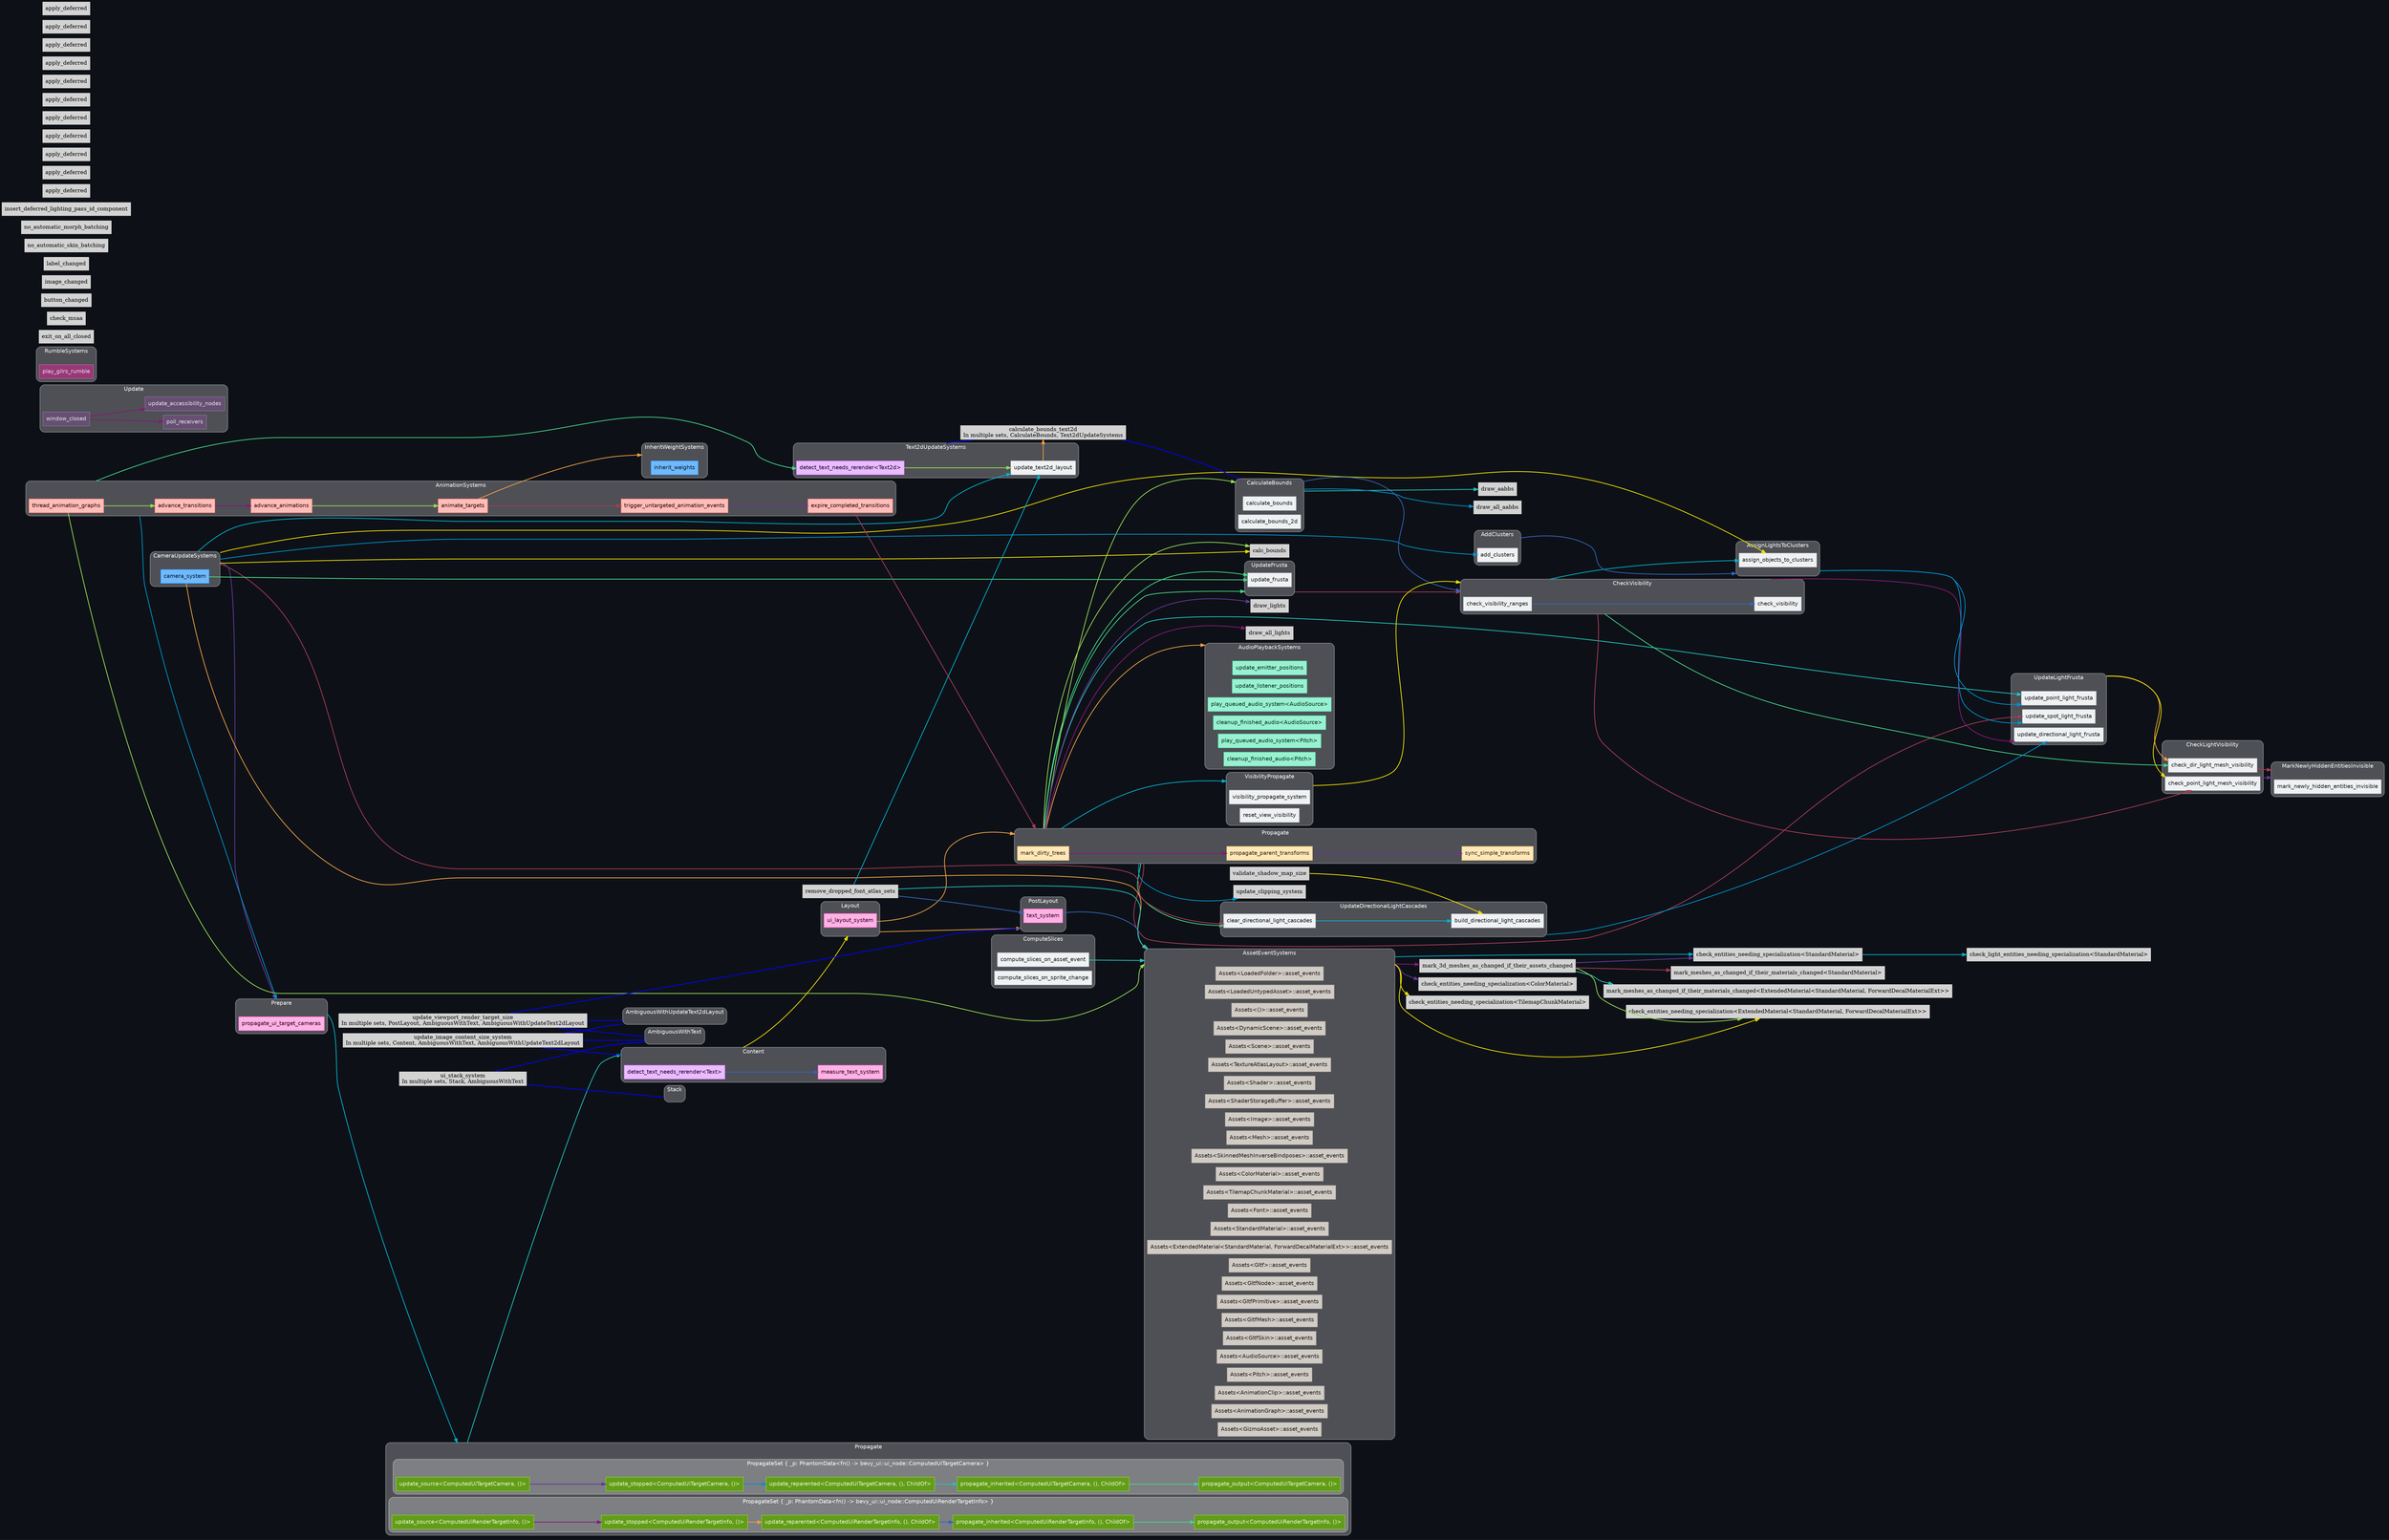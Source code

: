 digraph "" {
	"compound"="true";
	"splines"="spline";
	"rankdir"="LR";
	"bgcolor"="#0d1117";
	"fontname"="Helvetica";
	"nodesep"="0.15";
	edge ["penwidth"="2"];
	node ["shape"="box", "style"="filled"];
	subgraph "clusternode_Set(SystemSetKey(2v1))" {
		"style"="rounded,filled";
		"label"="Propagate";
		"tooltip"="Propagate";
		"fillcolor"="#ffffff44";
		"fontcolor"="#ffffff";
		"color"="#ffffff50";
		"penwidth"="2";
		"set_marker_node_Set(SystemSetKey(2v1))" ["style"="invis", "label"="", "shape"="point"]
		"node_System(SystemKey(1v1))" ["label"="mark_dirty_trees", "tooltip"="bevy_transform::systems::mark_dirty_trees", "fillcolor"="#ffe7b9", "fontname"="Helvetica", "fontcolor"="#322100", "color"="#ffc453", "penwidth"="1"]
		"node_System(SystemKey(2v1))" ["label"="propagate_parent_transforms", "tooltip"="bevy_transform::systems::parallel::propagate_parent_transforms", "fillcolor"="#ffe7b9", "fontname"="Helvetica", "fontcolor"="#322100", "color"="#ffc453", "penwidth"="1"]
		"node_System(SystemKey(3v1))" ["label"="sync_simple_transforms", "tooltip"="bevy_transform::systems::sync_simple_transforms", "fillcolor"="#ffe7b9", "fontname"="Helvetica", "fontcolor"="#322100", "color"="#ffc453", "penwidth"="1"]
	}
	
	subgraph "clusternode_Set(SystemSetKey(7v1))" {
		"style"="rounded,filled";
		"label"="AssetEventSystems";
		"tooltip"="AssetEventSystems";
		"fillcolor"="#ffffff44";
		"fontcolor"="#ffffff";
		"color"="#ffffff50";
		"penwidth"="2";
		"set_marker_node_Set(SystemSetKey(7v1))" ["style"="invis", "label"="", "shape"="point"]
		"node_System(SystemKey(5v1))" ["label"="Assets<LoadedFolder>::asset_events", "tooltip"="bevy_asset::assets::Assets<bevy_asset::folder::LoadedFolder>::asset_events", "fillcolor"="#d1cbc5", "fontname"="Helvetica", "fontcolor"="#1c1916", "color"="#a3988c", "penwidth"="1"]
		"node_System(SystemKey(6v1))" ["label"="Assets<LoadedUntypedAsset>::asset_events", "tooltip"="bevy_asset::assets::Assets<bevy_asset::assets::LoadedUntypedAsset>::asset_events", "fillcolor"="#d1cbc5", "fontname"="Helvetica", "fontcolor"="#1c1916", "color"="#a3988c", "penwidth"="1"]
		"node_System(SystemKey(7v1))" ["label"="Assets<()>::asset_events", "tooltip"="bevy_asset::assets::Assets<()>::asset_events", "fillcolor"="#d1cbc5", "fontname"="Helvetica", "fontcolor"="#1c1916", "color"="#a3988c", "penwidth"="1"]
		"node_System(SystemKey(8v1))" ["label"="Assets<DynamicScene>::asset_events", "tooltip"="bevy_asset::assets::Assets<bevy_scene::dynamic_scene::DynamicScene>::asset_events", "fillcolor"="#d1cbc5", "fontname"="Helvetica", "fontcolor"="#1c1916", "color"="#a3988c", "penwidth"="1"]
		"node_System(SystemKey(9v1))" ["label"="Assets<Scene>::asset_events", "tooltip"="bevy_asset::assets::Assets<bevy_scene::scene::Scene>::asset_events", "fillcolor"="#d1cbc5", "fontname"="Helvetica", "fontcolor"="#1c1916", "color"="#a3988c", "penwidth"="1"]
		"node_System(SystemKey(13v1))" ["label"="Assets<TextureAtlasLayout>::asset_events", "tooltip"="bevy_asset::assets::Assets<bevy_image::texture_atlas::TextureAtlasLayout>::asset_events", "fillcolor"="#d1cbc5", "fontname"="Helvetica", "fontcolor"="#1c1916", "color"="#a3988c", "penwidth"="1"]
		"node_System(SystemKey(14v1))" ["label"="Assets<Shader>::asset_events", "tooltip"="bevy_asset::assets::Assets<bevy_shader::shader::Shader>::asset_events", "fillcolor"="#d1cbc5", "fontname"="Helvetica", "fontcolor"="#1c1916", "color"="#a3988c", "penwidth"="1"]
		"node_System(SystemKey(17v1))" ["label"="Assets<ShaderStorageBuffer>::asset_events", "tooltip"="bevy_asset::assets::Assets<bevy_render::storage::ShaderStorageBuffer>::asset_events", "fillcolor"="#d1cbc5", "fontname"="Helvetica", "fontcolor"="#1c1916", "color"="#a3988c", "penwidth"="1"]
		"node_System(SystemKey(18v1))" ["label"="Assets<Image>::asset_events", "tooltip"="bevy_asset::assets::Assets<bevy_image::image::Image>::asset_events", "fillcolor"="#d1cbc5", "fontname"="Helvetica", "fontcolor"="#1c1916", "color"="#a3988c", "penwidth"="1"]
		"node_System(SystemKey(19v1))" ["label"="Assets<Mesh>::asset_events", "tooltip"="bevy_asset::assets::Assets<bevy_mesh::mesh::Mesh>::asset_events", "fillcolor"="#d1cbc5", "fontname"="Helvetica", "fontcolor"="#1c1916", "color"="#a3988c", "penwidth"="1"]
		"node_System(SystemKey(20v1))" ["label"="Assets<SkinnedMeshInverseBindposes>::asset_events", "tooltip"="bevy_asset::assets::Assets<bevy_mesh::skinning::SkinnedMeshInverseBindposes>::asset_events", "fillcolor"="#d1cbc5", "fontname"="Helvetica", "fontcolor"="#1c1916", "color"="#a3988c", "penwidth"="1"]
		"node_System(SystemKey(44v1))" ["label"="Assets<ColorMaterial>::asset_events", "tooltip"="bevy_asset::assets::Assets<bevy_sprite_render::mesh2d::color_material::ColorMaterial>::asset_events", "fillcolor"="#d1cbc5", "fontname"="Helvetica", "fontcolor"="#1c1916", "color"="#a3988c", "penwidth"="1"]
		"node_System(SystemKey(46v1))" ["label"="Assets<TilemapChunkMaterial>::asset_events", "tooltip"="bevy_asset::assets::Assets<bevy_sprite_render::tilemap_chunk::tilemap_chunk_material::TilemapChunkMaterial>::asset_events", "fillcolor"="#d1cbc5", "fontname"="Helvetica", "fontcolor"="#1c1916", "color"="#a3988c", "penwidth"="1"]
		"node_System(SystemKey(50v1))" ["label"="Assets<Font>::asset_events", "tooltip"="bevy_asset::assets::Assets<bevy_text::font::Font>::asset_events", "fillcolor"="#d1cbc5", "fontname"="Helvetica", "fontcolor"="#1c1916", "color"="#a3988c", "penwidth"="1"]
		"node_System(SystemKey(77v1))" ["label"="Assets<StandardMaterial>::asset_events", "tooltip"="bevy_asset::assets::Assets<bevy_pbr::pbr_material::StandardMaterial>::asset_events", "fillcolor"="#d1cbc5", "fontname"="Helvetica", "fontcolor"="#1c1916", "color"="#a3988c", "penwidth"="1"]
		"node_System(SystemKey(81v1))" ["label"="Assets<ExtendedMaterial<StandardMaterial, ForwardDecalMaterialExt>>::asset_events", "tooltip"="bevy_asset::assets::Assets<bevy_pbr::extended_material::ExtendedMaterial<bevy_pbr::pbr_material::StandardMaterial, bevy_pbr::decal::forward::ForwardDecalMaterialExt>>::asset_events", "fillcolor"="#d1cbc5", "fontname"="Helvetica", "fontcolor"="#1c1916", "color"="#a3988c", "penwidth"="1"]
		"node_System(SystemKey(85v1))" ["label"="Assets<Gltf>::asset_events", "tooltip"="bevy_asset::assets::Assets<bevy_gltf::assets::Gltf>::asset_events", "fillcolor"="#d1cbc5", "fontname"="Helvetica", "fontcolor"="#1c1916", "color"="#a3988c", "penwidth"="1"]
		"node_System(SystemKey(86v1))" ["label"="Assets<GltfNode>::asset_events", "tooltip"="bevy_asset::assets::Assets<bevy_gltf::assets::GltfNode>::asset_events", "fillcolor"="#d1cbc5", "fontname"="Helvetica", "fontcolor"="#1c1916", "color"="#a3988c", "penwidth"="1"]
		"node_System(SystemKey(87v1))" ["label"="Assets<GltfPrimitive>::asset_events", "tooltip"="bevy_asset::assets::Assets<bevy_gltf::assets::GltfPrimitive>::asset_events", "fillcolor"="#d1cbc5", "fontname"="Helvetica", "fontcolor"="#1c1916", "color"="#a3988c", "penwidth"="1"]
		"node_System(SystemKey(88v1))" ["label"="Assets<GltfMesh>::asset_events", "tooltip"="bevy_asset::assets::Assets<bevy_gltf::assets::GltfMesh>::asset_events", "fillcolor"="#d1cbc5", "fontname"="Helvetica", "fontcolor"="#1c1916", "color"="#a3988c", "penwidth"="1"]
		"node_System(SystemKey(89v1))" ["label"="Assets<GltfSkin>::asset_events", "tooltip"="bevy_asset::assets::Assets<bevy_gltf::assets::GltfSkin>::asset_events", "fillcolor"="#d1cbc5", "fontname"="Helvetica", "fontcolor"="#1c1916", "color"="#a3988c", "penwidth"="1"]
		"node_System(SystemKey(92v1))" ["label"="Assets<AudioSource>::asset_events", "tooltip"="bevy_asset::assets::Assets<bevy_audio::audio_source::AudioSource>::asset_events", "fillcolor"="#d1cbc5", "fontname"="Helvetica", "fontcolor"="#1c1916", "color"="#a3988c", "penwidth"="1"]
		"node_System(SystemKey(95v1))" ["label"="Assets<Pitch>::asset_events", "tooltip"="bevy_asset::assets::Assets<bevy_audio::pitch::Pitch>::asset_events", "fillcolor"="#d1cbc5", "fontname"="Helvetica", "fontcolor"="#1c1916", "color"="#a3988c", "penwidth"="1"]
		"node_System(SystemKey(99v1))" ["label"="Assets<AnimationClip>::asset_events", "tooltip"="bevy_asset::assets::Assets<bevy_animation::AnimationClip>::asset_events", "fillcolor"="#d1cbc5", "fontname"="Helvetica", "fontcolor"="#1c1916", "color"="#a3988c", "penwidth"="1"]
		"node_System(SystemKey(100v1))" ["label"="Assets<AnimationGraph>::asset_events", "tooltip"="bevy_asset::assets::Assets<bevy_animation::graph::AnimationGraph>::asset_events", "fillcolor"="#d1cbc5", "fontname"="Helvetica", "fontcolor"="#1c1916", "color"="#a3988c", "penwidth"="1"]
		"node_System(SystemKey(107v1))" ["label"="Assets<GizmoAsset>::asset_events", "tooltip"="bevy_asset::assets::Assets<bevy_gizmos::GizmoAsset>::asset_events", "fillcolor"="#d1cbc5", "fontname"="Helvetica", "fontcolor"="#1c1916", "color"="#a3988c", "penwidth"="1"]
	}
	
	subgraph "clusternode_Set(SystemSetKey(13v1))" {
		"style"="rounded,filled";
		"label"="Update";
		"tooltip"="Update";
		"fillcolor"="#ffffff44";
		"fontcolor"="#ffffff";
		"color"="#ffffff50";
		"penwidth"="2";
		"set_marker_node_Set(SystemSetKey(13v1))" ["style"="invis", "label"="", "shape"="point"]
		"node_System(SystemKey(10v1))" ["label"="poll_receivers", "tooltip"="bevy_winit::accessibility::poll_receivers", "fillcolor"="#664f72", "fontname"="Helvetica", "fontcolor"="#e6e0ea", "color"="#9980a6", "penwidth"="1"]
		"node_System(SystemKey(11v1))" ["label"="update_accessibility_nodes", "tooltip"="bevy_winit::accessibility::update_accessibility_nodes", "fillcolor"="#664f72", "fontname"="Helvetica", "fontcolor"="#e6e0ea", "color"="#9980a6", "penwidth"="1"]
		"node_System(SystemKey(12v1))" ["label"="window_closed", "tooltip"="bevy_winit::accessibility::window_closed", "fillcolor"="#664f72", "fontname"="Helvetica", "fontcolor"="#e6e0ea", "color"="#9980a6", "penwidth"="1"]
	}
	
	subgraph "clusternode_Set(SystemSetKey(19v1))" {
		"style"="rounded,filled";
		"label"="CameraUpdateSystems";
		"tooltip"="CameraUpdateSystems";
		"fillcolor"="#ffffff44";
		"fontcolor"="#ffffff";
		"color"="#ffffff50";
		"penwidth"="2";
		"set_marker_node_Set(SystemSetKey(19v1))" ["style"="invis", "label"="", "shape"="point"]
		"node_System(SystemKey(15v1))" ["label"="camera_system", "tooltip"="bevy_render::camera::camera_system", "fillcolor"="#70b9fc", "fontname"="Helvetica", "fontcolor"="#011a31", "color"="#0c88f9", "penwidth"="1"]
	}
	
	subgraph "clusternode_Set(SystemSetKey(22v1))" {
		"style"="rounded,filled";
		"label"="InheritWeightSystems";
		"tooltip"="InheritWeightSystems";
		"fillcolor"="#ffffff44";
		"fontcolor"="#ffffff";
		"color"="#ffffff50";
		"penwidth"="2";
		"set_marker_node_Set(SystemSetKey(22v1))" ["style"="invis", "label"="", "shape"="point"]
		"node_System(SystemKey(16v1))" ["label"="inherit_weights", "tooltip"="bevy_render::mesh::inherit_weights", "fillcolor"="#70b9fc", "fontname"="Helvetica", "fontcolor"="#011a31", "color"="#0c88f9", "penwidth"="1"]
	}
	
	subgraph "clusternode_Set(SystemSetKey(28v1))" {
		"style"="rounded,filled";
		"label"="UpdateFrusta";
		"tooltip"="UpdateFrusta";
		"fillcolor"="#ffffff44";
		"fontcolor"="#ffffff";
		"color"="#ffffff50";
		"penwidth"="2";
		"set_marker_node_Set(SystemSetKey(28v1))" ["style"="invis", "label"="", "shape"="point"]
		"node_System(SystemKey(22v1))" ["label"="update_frusta", "tooltip"="bevy_camera::visibility::update_frusta", "fillcolor"="#eff1f3", "fontname"="Helvetica", "fontcolor"="#15191d", "color"="#b4bec7", "penwidth"="1"]
	}
	
	subgraph "clusternode_Set(SystemSetKey(29v1))" {
		"style"="rounded,filled";
		"label"="CalculateBounds";
		"tooltip"="CalculateBounds";
		"fillcolor"="#ffffff44";
		"fontcolor"="#ffffff";
		"color"="#ffffff50";
		"penwidth"="2";
		"set_marker_node_Set(SystemSetKey(29v1))" ["style"="invis", "label"="", "shape"="point"]
		"node_System(SystemKey(23v1))" ["label"="calculate_bounds", "tooltip"="bevy_camera::visibility::calculate_bounds", "fillcolor"="#eff1f3", "fontname"="Helvetica", "fontcolor"="#15191d", "color"="#b4bec7", "penwidth"="1"]
		"node_System(SystemKey(40v1))" ["label"="calculate_bounds_2d", "tooltip"="bevy_sprite::calculate_bounds_2d", "fillcolor"="#eff1f3", "fontname"="Helvetica", "fontcolor"="#15191d", "color"="#b4bec7", "penwidth"="1"]
	}
	
	subgraph "clusternode_Set(SystemSetKey(30v1))" {
		"style"="rounded,filled";
		"label"="CheckVisibility";
		"tooltip"="CheckVisibility";
		"fillcolor"="#ffffff44";
		"fontcolor"="#ffffff";
		"color"="#ffffff50";
		"penwidth"="2";
		"set_marker_node_Set(SystemSetKey(30v1))" ["style"="invis", "label"="", "shape"="point"]
		"node_System(SystemKey(26v1))" ["label"="check_visibility", "tooltip"="bevy_camera::visibility::check_visibility", "fillcolor"="#eff1f3", "fontname"="Helvetica", "fontcolor"="#15191d", "color"="#b4bec7", "penwidth"="1"]
		"node_System(SystemKey(28v1))" ["label"="check_visibility_ranges", "tooltip"="bevy_camera::visibility::range::check_visibility_ranges", "fillcolor"="#eff1f3", "fontname"="Helvetica", "fontcolor"="#15191d", "color"="#b4bec7", "penwidth"="1"]
	}
	
	subgraph "clusternode_Set(SystemSetKey(31v1))" {
		"style"="rounded,filled";
		"label"="VisibilityPropagate";
		"tooltip"="VisibilityPropagate";
		"fillcolor"="#ffffff44";
		"fontcolor"="#ffffff";
		"color"="#ffffff50";
		"penwidth"="2";
		"set_marker_node_Set(SystemSetKey(31v1))" ["style"="invis", "label"="", "shape"="point"]
		"node_System(SystemKey(24v1))" ["label"="visibility_propagate_system", "tooltip"="bevy_camera::visibility::visibility_propagate_system", "fillcolor"="#eff1f3", "fontname"="Helvetica", "fontcolor"="#15191d", "color"="#b4bec7", "penwidth"="1"]
		"node_System(SystemKey(25v1))" ["label"="reset_view_visibility", "tooltip"="bevy_camera::visibility::reset_view_visibility", "fillcolor"="#eff1f3", "fontname"="Helvetica", "fontcolor"="#15191d", "color"="#b4bec7", "penwidth"="1"]
	}
	
	subgraph "clusternode_Set(SystemSetKey(32v1))" {
		"style"="rounded,filled";
		"label"="MarkNewlyHiddenEntitiesInvisible";
		"tooltip"="MarkNewlyHiddenEntitiesInvisible";
		"fillcolor"="#ffffff44";
		"fontcolor"="#ffffff";
		"color"="#ffffff50";
		"penwidth"="2";
		"set_marker_node_Set(SystemSetKey(32v1))" ["style"="invis", "label"="", "shape"="point"]
		"node_System(SystemKey(27v1))" ["label"="mark_newly_hidden_entities_invisible", "tooltip"="bevy_camera::visibility::mark_newly_hidden_entities_invisible", "fillcolor"="#eff1f3", "fontname"="Helvetica", "fontcolor"="#15191d", "color"="#b4bec7", "penwidth"="1"]
	}
	
	subgraph "clusternode_Set(SystemSetKey(39v1))" {
		"style"="rounded,filled";
		"label"="UpdateDirectionalLightCascades";
		"tooltip"="UpdateDirectionalLightCascades";
		"fillcolor"="#ffffff44";
		"fontcolor"="#ffffff";
		"color"="#ffffff50";
		"penwidth"="2";
		"set_marker_node_Set(SystemSetKey(39v1))" ["style"="invis", "label"="", "shape"="point"]
		"node_System(SystemKey(32v1))" ["label"="clear_directional_light_cascades", "tooltip"="bevy_light::cascade::clear_directional_light_cascades", "fillcolor"="#eff1f3", "fontname"="Helvetica", "fontcolor"="#15191d", "color"="#b4bec7", "penwidth"="1"]
		"node_System(SystemKey(38v1))" ["label"="build_directional_light_cascades", "tooltip"="bevy_light::cascade::build_directional_light_cascades", "fillcolor"="#eff1f3", "fontname"="Helvetica", "fontcolor"="#15191d", "color"="#b4bec7", "penwidth"="1"]
	}
	
	subgraph "clusternode_Set(SystemSetKey(40v1))" {
		"style"="rounded,filled";
		"label"="CheckLightVisibility";
		"tooltip"="CheckLightVisibility";
		"fillcolor"="#ffffff44";
		"fontcolor"="#ffffff";
		"color"="#ffffff50";
		"penwidth"="2";
		"set_marker_node_Set(SystemSetKey(40v1))" ["style"="invis", "label"="", "shape"="point"]
		"node_System(SystemKey(36v1))" ["label"="check_dir_light_mesh_visibility", "tooltip"="bevy_light::check_dir_light_mesh_visibility", "fillcolor"="#eff1f3", "fontname"="Helvetica", "fontcolor"="#15191d", "color"="#b4bec7", "penwidth"="1"]
		"node_System(SystemKey(37v1))" ["label"="check_point_light_mesh_visibility", "tooltip"="bevy_light::check_point_light_mesh_visibility", "fillcolor"="#eff1f3", "fontname"="Helvetica", "fontcolor"="#15191d", "color"="#b4bec7", "penwidth"="1"]
	}
	
	subgraph "clusternode_Set(SystemSetKey(44v1))" {
		"style"="rounded,filled";
		"label"="AddClusters";
		"tooltip"="AddClusters";
		"fillcolor"="#ffffff44";
		"fontcolor"="#ffffff";
		"color"="#ffffff50";
		"penwidth"="2";
		"set_marker_node_Set(SystemSetKey(44v1))" ["style"="invis", "label"="", "shape"="point"]
		"node_System(SystemKey(30v1))" ["label"="add_clusters", "tooltip"="bevy_light::cluster::add_clusters", "fillcolor"="#eff1f3", "fontname"="Helvetica", "fontcolor"="#15191d", "color"="#b4bec7", "penwidth"="1"]
	}
	
	subgraph "clusternode_Set(SystemSetKey(46v1))" {
		"style"="rounded,filled";
		"label"="AssignLightsToClusters";
		"tooltip"="AssignLightsToClusters";
		"fillcolor"="#ffffff44";
		"fontcolor"="#ffffff";
		"color"="#ffffff50";
		"penwidth"="2";
		"set_marker_node_Set(SystemSetKey(46v1))" ["style"="invis", "label"="", "shape"="point"]
		"node_System(SystemKey(31v1))" ["label"="assign_objects_to_clusters", "tooltip"="bevy_light::cluster::assign::assign_objects_to_clusters", "fillcolor"="#eff1f3", "fontname"="Helvetica", "fontcolor"="#15191d", "color"="#b4bec7", "penwidth"="1"]
	}
	
	subgraph "clusternode_Set(SystemSetKey(49v1))" {
		"style"="rounded,filled";
		"label"="UpdateLightFrusta";
		"tooltip"="UpdateLightFrusta";
		"fillcolor"="#ffffff44";
		"fontcolor"="#ffffff";
		"color"="#ffffff50";
		"penwidth"="2";
		"set_marker_node_Set(SystemSetKey(49v1))" ["style"="invis", "label"="", "shape"="point"]
		"node_System(SystemKey(33v1))" ["label"="update_directional_light_frusta", "tooltip"="bevy_light::directional_light::update_directional_light_frusta", "fillcolor"="#eff1f3", "fontname"="Helvetica", "fontcolor"="#15191d", "color"="#b4bec7", "penwidth"="1"]
		"node_System(SystemKey(34v1))" ["label"="update_point_light_frusta", "tooltip"="bevy_light::point_light::update_point_light_frusta", "fillcolor"="#eff1f3", "fontname"="Helvetica", "fontcolor"="#15191d", "color"="#b4bec7", "penwidth"="1"]
		"node_System(SystemKey(35v1))" ["label"="update_spot_light_frusta", "tooltip"="bevy_light::spot_light::update_spot_light_frusta", "fillcolor"="#eff1f3", "fontname"="Helvetica", "fontcolor"="#15191d", "color"="#b4bec7", "penwidth"="1"]
	}
	
	subgraph "clusternode_Set(SystemSetKey(57v1))" {
		"style"="rounded,filled";
		"label"="Text2dUpdateSystems";
		"tooltip"="Text2dUpdateSystems";
		"fillcolor"="#ffffff44";
		"fontcolor"="#ffffff";
		"color"="#ffffff50";
		"penwidth"="2";
		"set_marker_node_Set(SystemSetKey(57v1))" ["style"="invis", "label"="", "shape"="point"]
		"node_System(SystemKey(41v1))" ["label"="detect_text_needs_rerender<Text2d>", "tooltip"="bevy_text::text::detect_text_needs_rerender<bevy_sprite::text2d::Text2d>", "fillcolor"="#e9bbff", "fontname"="Helvetica", "fontcolor"="#220032", "color"="#c855ff", "penwidth"="1"]
		"node_System(SystemKey(42v1))" ["label"="update_text2d_layout", "tooltip"="bevy_sprite::text2d::update_text2d_layout", "fillcolor"="#eff1f3", "fontname"="Helvetica", "fontcolor"="#15191d", "color"="#b4bec7", "penwidth"="1"]
	}
	
	subgraph "clusternode_Set(SystemSetKey(58v1))" {
		"style"="rounded,filled";
		"label"="AnimationSystems";
		"tooltip"="AnimationSystems";
		"fillcolor"="#ffffff44";
		"fontcolor"="#ffffff";
		"color"="#ffffff50";
		"penwidth"="2";
		"set_marker_node_Set(SystemSetKey(58v1))" ["style"="invis", "label"="", "shape"="point"]
		"node_System(SystemKey(101v1))" ["label"="thread_animation_graphs", "tooltip"="bevy_animation::graph::thread_animation_graphs", "fillcolor"="#ffbdb9", "fontname"="Helvetica", "fontcolor"="#320200", "color"="#ff5c53", "penwidth"="1"]
		"node_System(SystemKey(102v1))" ["label"="advance_transitions", "tooltip"="bevy_animation::transition::advance_transitions", "fillcolor"="#ffbdb9", "fontname"="Helvetica", "fontcolor"="#320200", "color"="#ff5c53", "penwidth"="1"]
		"node_System(SystemKey(103v1))" ["label"="advance_animations", "tooltip"="bevy_animation::advance_animations", "fillcolor"="#ffbdb9", "fontname"="Helvetica", "fontcolor"="#320200", "color"="#ff5c53", "penwidth"="1"]
		"node_System(SystemKey(104v1))" ["label"="animate_targets", "tooltip"="bevy_animation::animate_targets", "fillcolor"="#ffbdb9", "fontname"="Helvetica", "fontcolor"="#320200", "color"="#ff5c53", "penwidth"="1"]
		"node_System(SystemKey(105v1))" ["label"="trigger_untargeted_animation_events", "tooltip"="bevy_animation::trigger_untargeted_animation_events", "fillcolor"="#ffbdb9", "fontname"="Helvetica", "fontcolor"="#320200", "color"="#ff5c53", "penwidth"="1"]
		"node_System(SystemKey(106v1))" ["label"="expire_completed_transitions", "tooltip"="bevy_animation::transition::expire_completed_transitions", "fillcolor"="#ffbdb9", "fontname"="Helvetica", "fontcolor"="#320200", "color"="#ff5c53", "penwidth"="1"]
	}
	
	subgraph "clusternode_Set(SystemSetKey(67v1))" {
		"style"="rounded,filled";
		"label"="ComputeSlices";
		"tooltip"="ComputeSlices";
		"fillcolor"="#ffffff44";
		"fontcolor"="#ffffff";
		"color"="#ffffff50";
		"penwidth"="2";
		"set_marker_node_Set(SystemSetKey(67v1))" ["style"="invis", "label"="", "shape"="point"]
		"node_System(SystemKey(48v1))" ["label"="compute_slices_on_asset_event", "tooltip"="bevy_sprite_render::texture_slice::computed_slices::compute_slices_on_asset_event", "fillcolor"="#eff1f3", "fontname"="Helvetica", "fontcolor"="#15191d", "color"="#b4bec7", "penwidth"="1"]
		"node_System(SystemKey(49v1))" ["label"="compute_slices_on_sprite_change", "tooltip"="bevy_sprite_render::texture_slice::computed_slices::compute_slices_on_sprite_change", "fillcolor"="#eff1f3", "fontname"="Helvetica", "fontcolor"="#15191d", "color"="#b4bec7", "penwidth"="1"]
	}
	
	subgraph "clusternode_Set(SystemSetKey(70v1))" {
		"style"="rounded,filled";
		"label"="Prepare";
		"tooltip"="Prepare";
		"fillcolor"="#ffffff44";
		"fontcolor"="#ffffff";
		"color"="#ffffff50";
		"penwidth"="2";
		"set_marker_node_Set(SystemSetKey(70v1))" ["style"="invis", "label"="", "shape"="point"]
		"node_System(SystemKey(62v1))" ["label"="propagate_ui_target_cameras", "tooltip"="bevy_ui::update::propagate_ui_target_cameras", "fillcolor"="#ffb1e5", "fontname"="Helvetica", "fontcolor"="#320021", "color"="#ff4bc2", "penwidth"="1"]
	}
	
	subgraph "clusternode_Set(SystemSetKey(71v1))" {
		"style"="rounded,filled";
		"label"="Propagate";
		"tooltip"="Propagate";
		"fillcolor"="#ffffff44";
		"fontcolor"="#ffffff";
		"color"="#ffffff50";
		"penwidth"="2";
		"set_marker_node_Set(SystemSetKey(71v1))" ["style"="invis", "label"="", "shape"="point"]
		subgraph "clusternode_Set(SystemSetKey(75v1))" {
			"style"="rounded,filled";
			"label"="PropagateSet { _p: PhantomData<fn() -> bevy_ui::ui_node::ComputedUiTargetCamera> }";
			"tooltip"="PropagateSet { _p: PhantomData<fn() -> bevy_ui::ui_node::ComputedUiTargetCamera> }";
			"fillcolor"="#ffffff44";
			"fontcolor"="#ffffff";
			"color"="#ffffff50";
			"penwidth"="2";
			"set_marker_node_Set(SystemSetKey(75v1))" ["style"="invis", "label"="", "shape"="point"]
			"node_System(SystemKey(52v1))" ["label"="update_source<ComputedUiTargetCamera, ()>", "tooltip"="bevy_app::propagate::update_source<bevy_ui::ui_node::ComputedUiTargetCamera, ()>", "fillcolor"="#639d18", "fontname"="Helvetica", "fontcolor"="#e7f8d2", "color"="#98e03a", "penwidth"="1"]
			"node_System(SystemKey(53v1))" ["label"="update_stopped<ComputedUiTargetCamera, ()>", "tooltip"="bevy_app::propagate::update_stopped<bevy_ui::ui_node::ComputedUiTargetCamera, ()>", "fillcolor"="#639d18", "fontname"="Helvetica", "fontcolor"="#e7f8d2", "color"="#98e03a", "penwidth"="1"]
			"node_System(SystemKey(54v1))" ["label"="update_reparented<ComputedUiTargetCamera, (), ChildOf>", "tooltip"="bevy_app::propagate::update_reparented<bevy_ui::ui_node::ComputedUiTargetCamera, (), bevy_ecs::hierarchy::ChildOf>", "fillcolor"="#639d18", "fontname"="Helvetica", "fontcolor"="#e7f8d2", "color"="#98e03a", "penwidth"="1"]
			"node_System(SystemKey(55v1))" ["label"="propagate_inherited<ComputedUiTargetCamera, (), ChildOf>", "tooltip"="bevy_app::propagate::propagate_inherited<bevy_ui::ui_node::ComputedUiTargetCamera, (), bevy_ecs::hierarchy::ChildOf>", "fillcolor"="#639d18", "fontname"="Helvetica", "fontcolor"="#e7f8d2", "color"="#98e03a", "penwidth"="1"]
			"node_System(SystemKey(56v1))" ["label"="propagate_output<ComputedUiTargetCamera, ()>", "tooltip"="bevy_app::propagate::propagate_output<bevy_ui::ui_node::ComputedUiTargetCamera, ()>", "fillcolor"="#639d18", "fontname"="Helvetica", "fontcolor"="#e7f8d2", "color"="#98e03a", "penwidth"="1"]
		}
		
		subgraph "clusternode_Set(SystemSetKey(81v1))" {
			"style"="rounded,filled";
			"label"="PropagateSet { _p: PhantomData<fn() -> bevy_ui::ui_node::ComputedUiRenderTargetInfo> }";
			"tooltip"="PropagateSet { _p: PhantomData<fn() -> bevy_ui::ui_node::ComputedUiRenderTargetInfo> }";
			"fillcolor"="#ffffff44";
			"fontcolor"="#ffffff";
			"color"="#ffffff50";
			"penwidth"="2";
			"set_marker_node_Set(SystemSetKey(81v1))" ["style"="invis", "label"="", "shape"="point"]
			"node_System(SystemKey(57v1))" ["label"="update_source<ComputedUiRenderTargetInfo, ()>", "tooltip"="bevy_app::propagate::update_source<bevy_ui::ui_node::ComputedUiRenderTargetInfo, ()>", "fillcolor"="#639d18", "fontname"="Helvetica", "fontcolor"="#e7f8d2", "color"="#98e03a", "penwidth"="1"]
			"node_System(SystemKey(58v1))" ["label"="update_stopped<ComputedUiRenderTargetInfo, ()>", "tooltip"="bevy_app::propagate::update_stopped<bevy_ui::ui_node::ComputedUiRenderTargetInfo, ()>", "fillcolor"="#639d18", "fontname"="Helvetica", "fontcolor"="#e7f8d2", "color"="#98e03a", "penwidth"="1"]
			"node_System(SystemKey(59v1))" ["label"="update_reparented<ComputedUiRenderTargetInfo, (), ChildOf>", "tooltip"="bevy_app::propagate::update_reparented<bevy_ui::ui_node::ComputedUiRenderTargetInfo, (), bevy_ecs::hierarchy::ChildOf>", "fillcolor"="#639d18", "fontname"="Helvetica", "fontcolor"="#e7f8d2", "color"="#98e03a", "penwidth"="1"]
			"node_System(SystemKey(60v1))" ["label"="propagate_inherited<ComputedUiRenderTargetInfo, (), ChildOf>", "tooltip"="bevy_app::propagate::propagate_inherited<bevy_ui::ui_node::ComputedUiRenderTargetInfo, (), bevy_ecs::hierarchy::ChildOf>", "fillcolor"="#639d18", "fontname"="Helvetica", "fontcolor"="#e7f8d2", "color"="#98e03a", "penwidth"="1"]
			"node_System(SystemKey(61v1))" ["label"="propagate_output<ComputedUiRenderTargetInfo, ()>", "tooltip"="bevy_app::propagate::propagate_output<bevy_ui::ui_node::ComputedUiRenderTargetInfo, ()>", "fillcolor"="#639d18", "fontname"="Helvetica", "fontcolor"="#e7f8d2", "color"="#98e03a", "penwidth"="1"]
		}
		
	}
	
	subgraph "clusternode_Set(SystemSetKey(72v1))" {
		"style"="rounded,filled";
		"label"="Content";
		"tooltip"="Content";
		"fillcolor"="#ffffff44";
		"fontcolor"="#ffffff";
		"color"="#ffffff50";
		"penwidth"="2";
		"set_marker_node_Set(SystemSetKey(72v1))" ["style"="invis", "label"="", "shape"="point"]
		"node_System(SystemKey(68v1))" ["label"="detect_text_needs_rerender<Text>", "tooltip"="bevy_text::text::detect_text_needs_rerender<bevy_ui::widget::text::Text>", "fillcolor"="#e9bbff", "fontname"="Helvetica", "fontcolor"="#220032", "color"="#c855ff", "penwidth"="1"]
		"node_System(SystemKey(69v1))" ["label"="measure_text_system", "tooltip"="bevy_ui::widget::text::measure_text_system", "fillcolor"="#ffb1e5", "fontname"="Helvetica", "fontcolor"="#320021", "color"="#ff4bc2", "penwidth"="1"]
	}
	
	subgraph "clusternode_Set(SystemSetKey(73v1))" {
		"style"="rounded,filled";
		"label"="Layout";
		"tooltip"="Layout";
		"fillcolor"="#ffffff44";
		"fontcolor"="#ffffff";
		"color"="#ffffff50";
		"penwidth"="2";
		"set_marker_node_Set(SystemSetKey(73v1))" ["style"="invis", "label"="", "shape"="point"]
		"node_System(SystemKey(63v1))" ["label"="ui_layout_system", "tooltip"="bevy_ui::layout::ui_layout_system", "fillcolor"="#ffb1e5", "fontname"="Helvetica", "fontcolor"="#320021", "color"="#ff4bc2", "penwidth"="1"]
	}
	
	subgraph "clusternode_Set(SystemSetKey(74v1))" {
		"style"="rounded,filled";
		"label"="PostLayout";
		"tooltip"="PostLayout";
		"fillcolor"="#ffffff44";
		"fontcolor"="#ffffff";
		"color"="#ffffff50";
		"penwidth"="2";
		"set_marker_node_Set(SystemSetKey(74v1))" ["style"="invis", "label"="", "shape"="point"]
		"node_System(SystemKey(70v1))" ["label"="text_system", "tooltip"="bevy_ui::widget::text::text_system", "fillcolor"="#ffb1e5", "fontname"="Helvetica", "fontcolor"="#320021", "color"="#ff4bc2", "penwidth"="1"]
	}
	
	subgraph "clusternode_Set(SystemSetKey(90v1))" {
		"style"="rounded,filled";
		"label"="Stack";
		"tooltip"="Stack";
		"fillcolor"="#ffffff44";
		"fontcolor"="#ffffff";
		"color"="#ffffff50";
		"penwidth"="2";
		"set_marker_node_Set(SystemSetKey(90v1))" ["style"="invis", "label"="", "shape"="point"]
	}
	
	subgraph "clusternode_Set(SystemSetKey(91v1))" {
		"style"="rounded,filled";
		"label"="AmbiguousWithText";
		"tooltip"="AmbiguousWithText";
		"fillcolor"="#ffffff44";
		"fontcolor"="#ffffff";
		"color"="#ffffff50";
		"penwidth"="2";
		"set_marker_node_Set(SystemSetKey(91v1))" ["style"="invis", "label"="", "shape"="point"]
	}
	
	subgraph "clusternode_Set(SystemSetKey(96v1))" {
		"style"="rounded,filled";
		"label"="AmbiguousWithUpdateText2dLayout";
		"tooltip"="AmbiguousWithUpdateText2dLayout";
		"fillcolor"="#ffffff44";
		"fontcolor"="#ffffff";
		"color"="#ffffff50";
		"penwidth"="2";
		"set_marker_node_Set(SystemSetKey(96v1))" ["style"="invis", "label"="", "shape"="point"]
	}
	
	subgraph "clusternode_Set(SystemSetKey(118v1))" {
		"style"="rounded,filled";
		"label"="AudioPlaybackSystems";
		"tooltip"="AudioPlaybackSystems";
		"fillcolor"="#ffffff44";
		"fontcolor"="#ffffff";
		"color"="#ffffff50";
		"penwidth"="2";
		"set_marker_node_Set(SystemSetKey(118v1))" ["style"="invis", "label"="", "shape"="point"]
		"node_System(SystemKey(90v1))" ["label"="update_emitter_positions", "tooltip"="bevy_audio::audio_output::update_emitter_positions", "fillcolor"="#98f1d1", "fontname"="Helvetica", "fontcolor"="#062c1e", "color"="#3ee4a8", "penwidth"="1"]
		"node_System(SystemKey(91v1))" ["label"="update_listener_positions", "tooltip"="bevy_audio::audio_output::update_listener_positions", "fillcolor"="#98f1d1", "fontname"="Helvetica", "fontcolor"="#062c1e", "color"="#3ee4a8", "penwidth"="1"]
		"node_System(SystemKey(93v1))" ["label"="play_queued_audio_system<AudioSource>", "tooltip"="bevy_audio::audio_output::play_queued_audio_system<bevy_audio::audio_source::AudioSource>", "fillcolor"="#98f1d1", "fontname"="Helvetica", "fontcolor"="#062c1e", "color"="#3ee4a8", "penwidth"="1"]
		"node_System(SystemKey(94v1))" ["label"="cleanup_finished_audio<AudioSource>", "tooltip"="bevy_audio::audio_output::cleanup_finished_audio<bevy_audio::audio_source::AudioSource>", "fillcolor"="#98f1d1", "fontname"="Helvetica", "fontcolor"="#062c1e", "color"="#3ee4a8", "penwidth"="1"]
		"node_System(SystemKey(96v1))" ["label"="play_queued_audio_system<Pitch>", "tooltip"="bevy_audio::audio_output::play_queued_audio_system<bevy_audio::pitch::Pitch>", "fillcolor"="#98f1d1", "fontname"="Helvetica", "fontcolor"="#062c1e", "color"="#3ee4a8", "penwidth"="1"]
		"node_System(SystemKey(97v1))" ["label"="cleanup_finished_audio<Pitch>", "tooltip"="bevy_audio::audio_output::cleanup_finished_audio<bevy_audio::pitch::Pitch>", "fillcolor"="#98f1d1", "fontname"="Helvetica", "fontcolor"="#062c1e", "color"="#3ee4a8", "penwidth"="1"]
	}
	
	subgraph "clusternode_Set(SystemSetKey(128v1))" {
		"style"="rounded,filled";
		"label"="RumbleSystems";
		"tooltip"="RumbleSystems";
		"fillcolor"="#ffffff44";
		"fontcolor"="#ffffff";
		"color"="#ffffff50";
		"penwidth"="2";
		"set_marker_node_Set(SystemSetKey(128v1))" ["style"="invis", "label"="", "shape"="point"]
		"node_System(SystemKey(98v1))" ["label"="play_gilrs_rumble", "tooltip"="bevy_gilrs::rumble::play_gilrs_rumble", "fillcolor"="#973977", "fontname"="Helvetica", "fontcolor"="#f1d9e9", "color"="#c86da9", "penwidth"="1"]
	}
	
	"node_System(SystemKey(4v1))" ["label"="exit_on_all_closed", "tooltip"="bevy_window::system::exit_on_all_closed"]
	"node_System(SystemKey(21v1))" ["label"="mark_3d_meshes_as_changed_if_their_assets_changed", "tooltip"="bevy_mesh::components::mark_3d_meshes_as_changed_if_their_assets_changed"]
	"node_System(SystemKey(29v1))" ["label"="validate_shadow_map_size", "tooltip"="bevy_light::directional_light::validate_shadow_map_size"]
	"node_System(SystemKey(39v1))" ["label"="check_msaa", "tooltip"="bevy_core_pipeline::core_3d::check_msaa"]
	"node_System(SystemKey(45v1))" ["label"="check_entities_needing_specialization<ColorMaterial>", "tooltip"="bevy_sprite_render::mesh2d::material::check_entities_needing_specialization<bevy_sprite_render::mesh2d::color_material::ColorMaterial>"]
	"node_System(SystemKey(47v1))" ["label"="check_entities_needing_specialization<TilemapChunkMaterial>", "tooltip"="bevy_sprite_render::mesh2d::material::check_entities_needing_specialization<bevy_sprite_render::tilemap_chunk::tilemap_chunk_material::TilemapChunkMaterial>"]
	"node_System(SystemKey(51v1))" ["label"="remove_dropped_font_atlas_sets", "tooltip"="bevy_text::font_atlas_set::remove_dropped_font_atlas_sets"]
	"node_System(SystemKey(65v1))" ["label"="update_clipping_system", "tooltip"="bevy_ui::update::update_clipping_system"]
	"node_System(SystemKey(71v1))" ["label"="calc_bounds", "tooltip"="bevy_ui::accessibility::calc_bounds"]
	"node_System(SystemKey(72v1))" ["label"="button_changed", "tooltip"="bevy_ui::accessibility::button_changed"]
	"node_System(SystemKey(73v1))" ["label"="image_changed", "tooltip"="bevy_ui::accessibility::image_changed"]
	"node_System(SystemKey(74v1))" ["label"="label_changed", "tooltip"="bevy_ui::accessibility::label_changed"]
	"node_System(SystemKey(75v1))" ["label"="no_automatic_skin_batching", "tooltip"="bevy_pbr::render::skin::no_automatic_skin_batching"]
	"node_System(SystemKey(76v1))" ["label"="no_automatic_morph_batching", "tooltip"="bevy_pbr::render::morph::no_automatic_morph_batching"]
	"node_System(SystemKey(78v1))" ["label"="mark_meshes_as_changed_if_their_materials_changed<StandardMaterial>", "tooltip"="bevy_pbr::material::mark_meshes_as_changed_if_their_materials_changed<bevy_pbr::pbr_material::StandardMaterial>"]
	"node_System(SystemKey(79v1))" ["label"="check_entities_needing_specialization<StandardMaterial>", "tooltip"="bevy_pbr::material::check_entities_needing_specialization<bevy_pbr::pbr_material::StandardMaterial>"]
	"node_System(SystemKey(80v1))" ["label"="check_light_entities_needing_specialization<StandardMaterial>", "tooltip"="bevy_pbr::render::light::check_light_entities_needing_specialization<bevy_pbr::pbr_material::StandardMaterial>"]
	"node_System(SystemKey(82v1))" ["label"="mark_meshes_as_changed_if_their_materials_changed<ExtendedMaterial<StandardMaterial, ForwardDecalMaterialExt>>", "tooltip"="bevy_pbr::material::mark_meshes_as_changed_if_their_materials_changed<bevy_pbr::extended_material::ExtendedMaterial<bevy_pbr::pbr_material::StandardMaterial, bevy_pbr::decal::forward::ForwardDecalMaterialExt>>"]
	"node_System(SystemKey(83v1))" ["label"="check_entities_needing_specialization<ExtendedMaterial<StandardMaterial, ForwardDecalMaterialExt>>", "tooltip"="bevy_pbr::material::check_entities_needing_specialization<bevy_pbr::extended_material::ExtendedMaterial<bevy_pbr::pbr_material::StandardMaterial, bevy_pbr::decal::forward::ForwardDecalMaterialExt>>"]
	"node_System(SystemKey(84v1))" ["label"="insert_deferred_lighting_pass_id_component", "tooltip"="bevy_pbr::deferred::insert_deferred_lighting_pass_id_component"]
	"node_System(SystemKey(108v1))" ["label"="draw_aabbs", "tooltip"="bevy_gizmos::aabb::draw_aabbs"]
	"node_System(SystemKey(109v1))" ["label"="draw_all_aabbs", "tooltip"="bevy_gizmos::aabb::draw_all_aabbs"]
	"node_System(SystemKey(110v1))" ["label"="draw_lights", "tooltip"="bevy_gizmos::light::draw_lights"]
	"node_System(SystemKey(111v1))" ["label"="draw_all_lights", "tooltip"="bevy_gizmos::light::draw_all_lights"]
	"node_System(SystemKey(112v1))" ["label"="apply_deferred", "tooltip"="bevy_ecs::apply_deferred"]
	"node_System(SystemKey(113v1))" ["label"="apply_deferred", "tooltip"="bevy_ecs::apply_deferred"]
	"node_System(SystemKey(114v1))" ["label"="apply_deferred", "tooltip"="bevy_ecs::apply_deferred"]
	"node_System(SystemKey(115v1))" ["label"="apply_deferred", "tooltip"="bevy_ecs::apply_deferred"]
	"node_System(SystemKey(116v1))" ["label"="apply_deferred", "tooltip"="bevy_ecs::apply_deferred"]
	"node_System(SystemKey(117v1))" ["label"="apply_deferred", "tooltip"="bevy_ecs::apply_deferred"]
	"node_System(SystemKey(118v1))" ["label"="apply_deferred", "tooltip"="bevy_ecs::apply_deferred"]
	"node_System(SystemKey(119v1))" ["label"="apply_deferred", "tooltip"="bevy_ecs::apply_deferred"]
	"node_System(SystemKey(120v1))" ["label"="apply_deferred", "tooltip"="bevy_ecs::apply_deferred"]
	"node_System(SystemKey(121v1))" ["label"="apply_deferred", "tooltip"="bevy_ecs::apply_deferred"]
	"node_System(SystemKey(122v1))" ["label"="apply_deferred", "tooltip"="bevy_ecs::apply_deferred"]
	"node_System(SystemKey(43v1))" -> "set_marker_node_Set(SystemSetKey(29v1))" ["dir"="none", "color"="blue", "lhead"="clusternode_Set(SystemSetKey(29v1))"]
	"node_System(SystemKey(43v1))" -> "set_marker_node_Set(SystemSetKey(57v1))" ["dir"="none", "color"="blue", "lhead"="clusternode_Set(SystemSetKey(57v1))"]
	"node_System(SystemKey(43v1))" ["label"="calculate_bounds_text2d
In multiple sets, CalculateBounds, Text2dUpdateSystems", "tooltip"="bevy_sprite::text2d::calculate_bounds_text2d"]
	"node_System(SystemKey(64v1))" -> "set_marker_node_Set(SystemSetKey(90v1))" ["dir"="none", "color"="blue", "lhead"="clusternode_Set(SystemSetKey(90v1))"]
	"node_System(SystemKey(64v1))" -> "set_marker_node_Set(SystemSetKey(91v1))" ["dir"="none", "color"="blue", "lhead"="clusternode_Set(SystemSetKey(91v1))"]
	"node_System(SystemKey(64v1))" ["label"="ui_stack_system
In multiple sets, Stack, AmbiguousWithText", "tooltip"="bevy_ui::stack::ui_stack_system"]
	"node_System(SystemKey(66v1))" -> "set_marker_node_Set(SystemSetKey(72v1))" ["dir"="none", "color"="blue", "lhead"="clusternode_Set(SystemSetKey(72v1))"]
	"node_System(SystemKey(66v1))" -> "set_marker_node_Set(SystemSetKey(91v1))" ["dir"="none", "color"="blue", "lhead"="clusternode_Set(SystemSetKey(91v1))"]
	"node_System(SystemKey(66v1))" -> "set_marker_node_Set(SystemSetKey(96v1))" ["dir"="none", "color"="blue", "lhead"="clusternode_Set(SystemSetKey(96v1))"]
	"node_System(SystemKey(66v1))" ["label"="update_image_content_size_system
In multiple sets, Content, AmbiguousWithText, AmbiguousWithUpdateText2dLayout", "tooltip"="bevy_ui::widget::image::update_image_content_size_system"]
	"node_System(SystemKey(67v1))" -> "set_marker_node_Set(SystemSetKey(74v1))" ["dir"="none", "color"="blue", "lhead"="clusternode_Set(SystemSetKey(74v1))"]
	"node_System(SystemKey(67v1))" -> "set_marker_node_Set(SystemSetKey(91v1))" ["dir"="none", "color"="blue", "lhead"="clusternode_Set(SystemSetKey(91v1))"]
	"node_System(SystemKey(67v1))" -> "set_marker_node_Set(SystemSetKey(96v1))" ["dir"="none", "color"="blue", "lhead"="clusternode_Set(SystemSetKey(96v1))"]
	"node_System(SystemKey(67v1))" ["label"="update_viewport_render_target_size
In multiple sets, PostLayout, AmbiguousWithText, AmbiguousWithUpdateText2dLayout", "tooltip"="bevy_ui::widget::viewport::update_viewport_render_target_size"]
	"set_marker_node_Set(SystemSetKey(72v1))" -> "set_marker_node_Set(SystemSetKey(73v1))" ["lhead"="clusternode_Set(SystemSetKey(73v1))", "ltail"="clusternode_Set(SystemSetKey(72v1))", "tooltip"="Content → Layout", "color"="#eede00"]
	"set_marker_node_Set(SystemSetKey(7v1))" -> "node_System(SystemKey(21v1))" ["lhead"="", "ltail"="clusternode_Set(SystemSetKey(7v1))", "tooltip"="AssetEventSystems → mark_3d_meshes_as_changed_if_their_assets_changed", "color"="#881877"]
	"node_System(SystemKey(51v1))" -> "node_System(SystemKey(42v1))" ["lhead"="", "ltail"="", "tooltip"="SystemTypeSet(fn bevy_ecs::system::function_system::FunctionSystem<fn(bevy_ecs::change_detection::ResMut<'_, bevy_text::font_atlas_set::FontAtlasSets>, bevy_ecs::message::message_reader::MessageReader<'_, '_, bevy_asset::event::AssetEvent<bevy_text::font::Font>>), (), bevy_text::font_atlas_set::remove_dropped_font_atlas_sets>()) → update_text2d_layout", "color"="#00b0cc"]
	"set_marker_node_Set(SystemSetKey(19v1))" -> "node_System(SystemKey(32v1))" ["lhead"="", "ltail"="clusternode_Set(SystemSetKey(19v1))", "tooltip"="CameraUpdateSystems → clear_directional_light_cascades", "color"="#aa3a55"]
	"set_marker_node_Set(SystemSetKey(58v1))" -> "node_System(SystemKey(41v1))" ["lhead"="", "ltail"="clusternode_Set(SystemSetKey(58v1))", "tooltip"="AnimationSystems → detect_text_needs_rerender<Text2d>", "color"="#44d488"]
	"node_System(SystemKey(53v1))" -> "node_System(SystemKey(54v1))" ["lhead"="", "ltail"="", "tooltip"="update_stopped<ComputedUiTargetCamera, ()> → update_reparented<ComputedUiTargetCamera, (), ChildOf>", "color"="#0090cc"]
	"node_System(SystemKey(58v1))" -> "node_System(SystemKey(59v1))" ["lhead"="", "ltail"="", "tooltip"="update_stopped<ComputedUiRenderTargetInfo, ()> → update_reparented<ComputedUiRenderTargetInfo, (), ChildOf>", "color"="#ee9e44"]
	"set_marker_node_Set(SystemSetKey(2v1))" -> "node_System(SystemKey(110v1))" ["lhead"="", "ltail"="clusternode_Set(SystemSetKey(2v1))", "tooltip"="Propagate → draw_lights", "color"="#663699"]
	"set_marker_node_Set(SystemSetKey(44v1))" -> "set_marker_node_Set(SystemSetKey(46v1))" ["lhead"="clusternode_Set(SystemSetKey(46v1))", "ltail"="clusternode_Set(SystemSetKey(44v1))", "tooltip"="AddClusters → AssignLightsToClusters", "color"="#3363bb"]
	"set_marker_node_Set(SystemSetKey(2v1))" -> "node_System(SystemKey(34v1))" ["lhead"="", "ltail"="clusternode_Set(SystemSetKey(2v1))", "tooltip"="Propagate → update_point_light_frusta", "color"="#22c2bb"]
	"node_System(SystemKey(21v1))" -> "node_System(SystemKey(83v1))" ["lhead"="", "ltail"="", "tooltip"="SystemTypeSet(fn bevy_ecs::system::function_system::FunctionSystem<fn(bevy_ecs::system::query::Query<'_, '_, &mut bevy_mesh::components::Mesh3d>, bevy_ecs::message::message_reader::MessageReader<'_, '_, bevy_asset::event::AssetEvent<bevy_mesh::mesh::Mesh>>), (), bevy_mesh::components::mark_3d_meshes_as_changed_if_their_assets_changed>()) → check_entities_needing_specialization<ExtendedMaterial<StandardMaterial, ForwardDecalMaterialExt>>", "color"="#99d955"]
	"set_marker_node_Set(SystemSetKey(7v1))" -> "node_System(SystemKey(47v1))" ["lhead"="", "ltail"="clusternode_Set(SystemSetKey(7v1))", "tooltip"="AssetEventSystems → check_entities_needing_specialization<TilemapChunkMaterial>", "color"="#eede00"]
	"node_System(SystemKey(12v1))" -> "node_System(SystemKey(11v1))" ["lhead"="", "ltail"="", "tooltip"="window_closed → SystemTypeSet(fn bevy_ecs::system::function_system::FunctionSystem<fn(core::option::Option<bevy_ecs::change_detection::Res<'_, bevy_input_focus::InputFocus>>, bevy_ecs::system::query::Query<'_, '_, (bevy_ecs::entity::Entity, &bevy_window::window::Window), bevy_ecs::query::filter::With<bevy_window::window::PrimaryWindow>>, bevy_ecs::system::query::Query<'_, '_, (bevy_ecs::entity::Entity, &bevy_a11y::AccessibilityNode, core::option::Option<&bevy_ecs::hierarchy::Children>, core::option::Option<&bevy_ecs::hierarchy::ChildOf>)>, bevy_ecs::system::query::Query<'_, '_, bevy_ecs::entity::Entity, bevy_ecs::query::filter::With<bevy_a11y::AccessibilityNode>>, bevy_ecs::system::system_param::NonSendMarker), (), bevy_winit::accessibility::update_accessibility_nodes>())", "color"="#881877"]
	"set_marker_node_Set(SystemSetKey(19v1))" -> "node_System(SystemKey(42v1))" ["lhead"="", "ltail"="clusternode_Set(SystemSetKey(19v1))", "tooltip"="CameraUpdateSystems → update_text2d_layout", "color"="#00b0cc"]
	"node_System(SystemKey(104v1))" -> "node_System(SystemKey(105v1))" ["lhead"="", "ltail"="", "tooltip"="animate_targets → trigger_untargeted_animation_events", "color"="#aa3a55"]
	"node_System(SystemKey(15v1))" -> "node_System(SystemKey(22v1))" ["lhead"="", "ltail"="", "tooltip"="camera_system → SystemTypeSet(fn bevy_ecs::system::function_system::FunctionSystem<fn(bevy_ecs::system::query::Query<'_, '_, (&bevy_transform::components::global_transform::GlobalTransform, &bevy_camera::projection::Projection, &mut bevy_camera::primitives::Frustum), bevy_ecs::query::filter::Or<(bevy_ecs::query::filter::Changed<bevy_transform::components::global_transform::GlobalTransform>, bevy_ecs::query::filter::Changed<bevy_camera::projection::Projection>)>>), (), bevy_camera::visibility::update_frusta>())", "color"="#44d488"]
	"set_marker_node_Set(SystemSetKey(29v1))" -> "node_System(SystemKey(109v1))" ["lhead"="", "ltail"="clusternode_Set(SystemSetKey(29v1))", "tooltip"="CalculateBounds → draw_all_aabbs", "color"="#0090cc"]
	"node_System(SystemKey(15v1))" -> "set_marker_node_Set(SystemSetKey(7v1))" ["lhead"="clusternode_Set(SystemSetKey(7v1))", "ltail"="", "tooltip"="camera_system → AssetEventSystems", "color"="#ee9e44"]
	"set_marker_node_Set(SystemSetKey(19v1))" -> "set_marker_node_Set(SystemSetKey(70v1))" ["lhead"="clusternode_Set(SystemSetKey(70v1))", "ltail"="clusternode_Set(SystemSetKey(19v1))", "tooltip"="CameraUpdateSystems → Prepare", "color"="#663699"]
	"node_System(SystemKey(68v1))" -> "node_System(SystemKey(69v1))" ["lhead"="", "ltail"="", "tooltip"="detect_text_needs_rerender<Text> → measure_text_system", "color"="#3363bb"]
	"set_marker_node_Set(SystemSetKey(71v1))" -> "set_marker_node_Set(SystemSetKey(72v1))" ["lhead"="clusternode_Set(SystemSetKey(72v1))", "ltail"="clusternode_Set(SystemSetKey(71v1))", "tooltip"="Propagate → Content", "color"="#22c2bb"]
	"set_marker_node_Set(SystemSetKey(2v1))" -> "set_marker_node_Set(SystemSetKey(29v1))" ["lhead"="clusternode_Set(SystemSetKey(29v1))", "ltail"="clusternode_Set(SystemSetKey(2v1))", "tooltip"="Propagate → CalculateBounds", "color"="#99d955"]
	"node_System(SystemKey(29v1))" -> "node_System(SystemKey(38v1))" ["lhead"="", "ltail"="", "tooltip"="validate_shadow_map_size → SystemTypeSet(fn bevy_ecs::system::function_system::FunctionSystem<fn(bevy_ecs::change_detection::Res<'_, bevy_light::directional_light::DirectionalLightShadowMap>, bevy_ecs::system::query::Query<'_, '_, (bevy_ecs::entity::Entity, &bevy_transform::components::global_transform::GlobalTransform, &bevy_camera::projection::Projection, &bevy_camera::camera::Camera)>, bevy_ecs::system::query::Query<'_, '_, (&bevy_transform::components::global_transform::GlobalTransform, &bevy_light::directional_light::DirectionalLight, &bevy_light::cascade::CascadeShadowConfig, &mut bevy_light::cascade::Cascades)>), (), bevy_light::cascade::build_directional_light_cascades>())", "color"="#eede00"]
	"node_System(SystemKey(1v1))" -> "node_System(SystemKey(2v1))" ["lhead"="", "ltail"="", "tooltip"="mark_dirty_trees → propagate_parent_transforms", "color"="#881877"]
	"set_marker_node_Set(SystemSetKey(7v1))" -> "node_System(SystemKey(79v1))" ["lhead"="", "ltail"="clusternode_Set(SystemSetKey(7v1))", "tooltip"="AssetEventSystems → check_entities_needing_specialization<StandardMaterial>", "color"="#00b0cc"]
	"node_System(SystemKey(21v1))" -> "node_System(SystemKey(78v1))" ["lhead"="", "ltail"="", "tooltip"="SystemTypeSet(fn bevy_ecs::system::function_system::FunctionSystem<fn(bevy_ecs::system::query::Query<'_, '_, &mut bevy_mesh::components::Mesh3d>, bevy_ecs::message::message_reader::MessageReader<'_, '_, bevy_asset::event::AssetEvent<bevy_mesh::mesh::Mesh>>), (), bevy_mesh::components::mark_3d_meshes_as_changed_if_their_assets_changed>()) → mark_meshes_as_changed_if_their_materials_changed<StandardMaterial>", "color"="#aa3a55"]
	"set_marker_node_Set(SystemSetKey(2v1))" -> "node_System(SystemKey(22v1))" ["lhead"="", "ltail"="clusternode_Set(SystemSetKey(2v1))", "tooltip"="Propagate → update_frusta", "color"="#44d488"]
	"set_marker_node_Set(SystemSetKey(46v1))" -> "node_System(SystemKey(34v1))" ["lhead"="", "ltail"="clusternode_Set(SystemSetKey(46v1))", "tooltip"="AssignLightsToClusters → update_point_light_frusta", "color"="#0090cc"]
	"node_System(SystemKey(104v1))" -> "set_marker_node_Set(SystemSetKey(22v1))" ["lhead"="clusternode_Set(SystemSetKey(22v1))", "ltail"="", "tooltip"="animate_targets → InheritWeightSystems", "color"="#ee9e44"]
	"node_System(SystemKey(105v1))" -> "node_System(SystemKey(106v1))" ["lhead"="", "ltail"="", "tooltip"="trigger_untargeted_animation_events → expire_completed_transitions", "color"="#663699"]
	"set_marker_node_Set(SystemSetKey(29v1))" -> "set_marker_node_Set(SystemSetKey(30v1))" ["lhead"="clusternode_Set(SystemSetKey(30v1))", "ltail"="clusternode_Set(SystemSetKey(29v1))", "tooltip"="CalculateBounds → CheckVisibility", "color"="#3363bb"]
	"node_System(SystemKey(21v1))" -> "node_System(SystemKey(82v1))" ["lhead"="", "ltail"="", "tooltip"="SystemTypeSet(fn bevy_ecs::system::function_system::FunctionSystem<fn(bevy_ecs::system::query::Query<'_, '_, &mut bevy_mesh::components::Mesh3d>, bevy_ecs::message::message_reader::MessageReader<'_, '_, bevy_asset::event::AssetEvent<bevy_mesh::mesh::Mesh>>), (), bevy_mesh::components::mark_3d_meshes_as_changed_if_their_assets_changed>()) → mark_meshes_as_changed_if_their_materials_changed<ExtendedMaterial<StandardMaterial, ForwardDecalMaterialExt>>", "color"="#22c2bb"]
	"node_System(SystemKey(103v1))" -> "node_System(SystemKey(104v1))" ["lhead"="", "ltail"="", "tooltip"="advance_animations → animate_targets", "color"="#99d955"]
	"set_marker_node_Set(SystemSetKey(19v1))" -> "node_System(SystemKey(71v1))" ["lhead"="", "ltail"="clusternode_Set(SystemSetKey(19v1))", "tooltip"="CameraUpdateSystems → calc_bounds", "color"="#eede00"]
	"node_System(SystemKey(12v1))" -> "node_System(SystemKey(10v1))" ["lhead"="", "ltail"="", "tooltip"="window_closed → SystemTypeSet(fn bevy_ecs::system::function_system::FunctionSystem<fn(bevy_ecs::change_detection::Res<'_, bevy_winit::accessibility::WinitActionRequestHandlers>, bevy_ecs::message::message_writer::MessageWriter<'_, bevy_a11y::ActionRequest>), (), bevy_winit::accessibility::poll_receivers>())", "color"="#881877"]
	"set_marker_node_Set(SystemSetKey(70v1))" -> "set_marker_node_Set(SystemSetKey(71v1))" ["lhead"="clusternode_Set(SystemSetKey(71v1))", "ltail"="clusternode_Set(SystemSetKey(70v1))", "tooltip"="Prepare → Propagate", "color"="#00b0cc"]
	"set_marker_node_Set(SystemSetKey(30v1))" -> "node_System(SystemKey(37v1))" ["lhead"="", "ltail"="clusternode_Set(SystemSetKey(30v1))", "tooltip"="CheckVisibility → check_point_light_mesh_visibility", "color"="#aa3a55"]
	"set_marker_node_Set(SystemSetKey(30v1))" -> "node_System(SystemKey(36v1))" ["lhead"="", "ltail"="clusternode_Set(SystemSetKey(30v1))", "tooltip"="CheckVisibility → check_dir_light_mesh_visibility", "color"="#44d488"]
	"set_marker_node_Set(SystemSetKey(58v1))" -> "set_marker_node_Set(SystemSetKey(70v1))" ["lhead"="clusternode_Set(SystemSetKey(70v1))", "ltail"="clusternode_Set(SystemSetKey(58v1))", "tooltip"="AnimationSystems → Prepare", "color"="#0090cc"]
	"set_marker_node_Set(SystemSetKey(2v1))" -> "set_marker_node_Set(SystemSetKey(118v1))" ["lhead"="clusternode_Set(SystemSetKey(118v1))", "ltail"="clusternode_Set(SystemSetKey(2v1))", "tooltip"="Propagate → AudioPlaybackSystems", "color"="#ee9e44"]
	"node_System(SystemKey(52v1))" -> "node_System(SystemKey(53v1))" ["lhead"="", "ltail"="", "tooltip"="update_source<ComputedUiTargetCamera, ()> → update_stopped<ComputedUiTargetCamera, ()>", "color"="#663699"]
	"node_System(SystemKey(51v1))" -> "node_System(SystemKey(70v1))" ["lhead"="", "ltail"="", "tooltip"="SystemTypeSet(fn bevy_ecs::system::function_system::FunctionSystem<fn(bevy_ecs::change_detection::ResMut<'_, bevy_text::font_atlas_set::FontAtlasSets>, bevy_ecs::message::message_reader::MessageReader<'_, '_, bevy_asset::event::AssetEvent<bevy_text::font::Font>>), (), bevy_text::font_atlas_set::remove_dropped_font_atlas_sets>()) → text_system", "color"="#3363bb"]
	"node_System(SystemKey(54v1))" -> "node_System(SystemKey(55v1))" ["lhead"="", "ltail"="", "tooltip"="update_reparented<ComputedUiTargetCamera, (), ChildOf> → propagate_inherited<ComputedUiTargetCamera, (), ChildOf>", "color"="#22c2bb"]
	"node_System(SystemKey(101v1))" -> "node_System(SystemKey(102v1))" ["lhead"="", "ltail"="", "tooltip"="thread_animation_graphs → advance_transitions", "color"="#99d955"]
	"set_marker_node_Set(SystemSetKey(31v1))" -> "set_marker_node_Set(SystemSetKey(30v1))" ["lhead"="clusternode_Set(SystemSetKey(30v1))", "ltail"="clusternode_Set(SystemSetKey(31v1))", "tooltip"="VisibilityPropagate → CheckVisibility", "color"="#eede00"]
	"node_System(SystemKey(102v1))" -> "node_System(SystemKey(103v1))" ["lhead"="", "ltail"="", "tooltip"="advance_transitions → advance_animations", "color"="#881877"]
	"set_marker_node_Set(SystemSetKey(30v1))" -> "node_System(SystemKey(31v1))" ["lhead"="", "ltail"="clusternode_Set(SystemSetKey(30v1))", "tooltip"="CheckVisibility → assign_objects_to_clusters", "color"="#00b0cc"]
	"set_marker_node_Set(SystemSetKey(28v1))" -> "set_marker_node_Set(SystemSetKey(30v1))" ["lhead"="clusternode_Set(SystemSetKey(30v1))", "ltail"="clusternode_Set(SystemSetKey(28v1))", "tooltip"="UpdateFrusta → CheckVisibility", "color"="#aa3a55"]
	"node_System(SystemKey(60v1))" -> "node_System(SystemKey(61v1))" ["lhead"="", "ltail"="", "tooltip"="propagate_inherited<ComputedUiRenderTargetInfo, (), ChildOf> → propagate_output<ComputedUiRenderTargetInfo, ()>", "color"="#44d488"]
	"set_marker_node_Set(SystemSetKey(39v1))" -> "node_System(SystemKey(33v1))" ["lhead"="", "ltail"="clusternode_Set(SystemSetKey(39v1))", "tooltip"="UpdateDirectionalLightCascades → update_directional_light_frusta", "color"="#0090cc"]
	"set_marker_node_Set(SystemSetKey(49v1))" -> "node_System(SystemKey(36v1))" ["lhead"="", "ltail"="clusternode_Set(SystemSetKey(49v1))", "tooltip"="UpdateLightFrusta → check_dir_light_mesh_visibility", "color"="#ee9e44"]
	"set_marker_node_Set(SystemSetKey(7v1))" -> "node_System(SystemKey(45v1))" ["lhead"="", "ltail"="clusternode_Set(SystemSetKey(7v1))", "tooltip"="AssetEventSystems → check_entities_needing_specialization<ColorMaterial>", "color"="#663699"]
	"node_System(SystemKey(70v1))" -> "set_marker_node_Set(SystemSetKey(7v1))" ["lhead"="clusternode_Set(SystemSetKey(7v1))", "ltail"="", "tooltip"="text_system → AssetEventSystems", "color"="#3363bb"]
	"node_System(SystemKey(48v1))" -> "set_marker_node_Set(SystemSetKey(7v1))" ["lhead"="clusternode_Set(SystemSetKey(7v1))", "ltail"="", "tooltip"="compute_slices_on_asset_event → AssetEventSystems", "color"="#22c2bb"]
	"node_System(SystemKey(101v1))" -> "set_marker_node_Set(SystemSetKey(7v1))" ["lhead"="clusternode_Set(SystemSetKey(7v1))", "ltail"="", "tooltip"="thread_animation_graphs → AssetEventSystems", "color"="#99d955"]
	"set_marker_node_Set(SystemSetKey(19v1))" -> "node_System(SystemKey(31v1))" ["lhead"="", "ltail"="clusternode_Set(SystemSetKey(19v1))", "tooltip"="CameraUpdateSystems → assign_objects_to_clusters", "color"="#eede00"]
	"node_System(SystemKey(57v1))" -> "node_System(SystemKey(58v1))" ["lhead"="", "ltail"="", "tooltip"="update_source<ComputedUiRenderTargetInfo, ()> → update_stopped<ComputedUiRenderTargetInfo, ()>", "color"="#881877"]
	"node_System(SystemKey(79v1))" -> "node_System(SystemKey(80v1))" ["lhead"="", "ltail"="", "tooltip"="SystemTypeSet(fn bevy_ecs::system::function_system::FunctionSystem<fn(bevy_ecs::system::query::Query<'_, '_, bevy_ecs::entity::Entity, (bevy_ecs::query::filter::Or<(bevy_ecs::query::filter::Changed<bevy_mesh::components::Mesh3d>, bevy_asset::asset_changed::AssetChanged<bevy_mesh::components::Mesh3d>, bevy_ecs::query::filter::Changed<bevy_pbr::mesh_material::MeshMaterial3d<bevy_pbr::pbr_material::StandardMaterial>>, bevy_asset::asset_changed::AssetChanged<bevy_pbr::mesh_material::MeshMaterial3d<bevy_pbr::pbr_material::StandardMaterial>>)>, bevy_ecs::query::filter::With<bevy_pbr::mesh_material::MeshMaterial3d<bevy_pbr::pbr_material::StandardMaterial>>)>, bevy_ecs::system::system_param::Local<'_, bevy_utils::parallel_queue::Parallel<alloc::vec::Vec<bevy_ecs::entity::Entity>>>, bevy_ecs::change_detection::ResMut<'_, bevy_pbr::material::EntitiesNeedingSpecialization<bevy_pbr::pbr_material::StandardMaterial>>), (), bevy_pbr::material::check_entities_needing_specialization<bevy_pbr::pbr_material::StandardMaterial>>()) → check_light_entities_needing_specialization<StandardMaterial>", "color"="#00b0cc"]
	"node_System(SystemKey(106v1))" -> "set_marker_node_Set(SystemSetKey(2v1))" ["lhead"="clusternode_Set(SystemSetKey(2v1))", "ltail"="", "tooltip"="expire_completed_transitions → Propagate", "color"="#aa3a55"]
	"set_marker_node_Set(SystemSetKey(2v1))" -> "node_System(SystemKey(32v1))" ["lhead"="", "ltail"="clusternode_Set(SystemSetKey(2v1))", "tooltip"="Propagate → clear_directional_light_cascades", "color"="#44d488"]
	"set_marker_node_Set(SystemSetKey(46v1))" -> "node_System(SystemKey(35v1))" ["lhead"="", "ltail"="clusternode_Set(SystemSetKey(46v1))", "tooltip"="AssignLightsToClusters → update_spot_light_frusta", "color"="#0090cc"]
	"node_System(SystemKey(63v1))" -> "set_marker_node_Set(SystemSetKey(2v1))" ["lhead"="clusternode_Set(SystemSetKey(2v1))", "ltail"="", "tooltip"="ui_layout_system → Propagate", "color"="#ee9e44"]
	"node_System(SystemKey(21v1))" -> "node_System(SystemKey(79v1))" ["lhead"="", "ltail"="", "tooltip"="SystemTypeSet(fn bevy_ecs::system::function_system::FunctionSystem<fn(bevy_ecs::system::query::Query<'_, '_, &mut bevy_mesh::components::Mesh3d>, bevy_ecs::message::message_reader::MessageReader<'_, '_, bevy_asset::event::AssetEvent<bevy_mesh::mesh::Mesh>>), (), bevy_mesh::components::mark_3d_meshes_as_changed_if_their_assets_changed>()) → check_entities_needing_specialization<StandardMaterial>", "color"="#663699"]
	"node_System(SystemKey(28v1))" -> "node_System(SystemKey(26v1))" ["lhead"="", "ltail"="", "tooltip"="check_visibility_ranges → SystemTypeSet(fn bevy_ecs::system::function_system::FunctionSystem<fn(bevy_ecs::system::system_param::Local<'_, bevy_utils::parallel_queue::Parallel<bevy_platform::collections::hash_map::HashMap<core::any::TypeId, alloc::vec::Vec<bevy_ecs::entity::Entity>, bevy_platform::hash::NoOpHash>>>, bevy_ecs::system::query::Query<'_, '_, (bevy_ecs::entity::Entity, &mut bevy_camera::visibility::VisibleEntities, &bevy_camera::primitives::Frustum, core::option::Option<&bevy_camera::visibility::render_layers::RenderLayers>, &bevy_camera::camera::Camera, bevy_ecs::query::fetch::Has<bevy_camera::visibility::NoCpuCulling>)>, bevy_ecs::system::query::Query<'_, '_, (bevy_ecs::entity::Entity, &bevy_camera::visibility::InheritedVisibility, &mut bevy_camera::visibility::ViewVisibility, &bevy_camera::visibility::VisibilityClass, core::option::Option<&bevy_camera::visibility::render_layers::RenderLayers>, core::option::Option<&bevy_camera::primitives::Aabb>, &bevy_transform::components::global_transform::GlobalTransform, bevy_ecs::query::fetch::Has<bevy_camera::visibility::NoFrustumCulling>, bevy_ecs::query::fetch::Has<bevy_camera::visibility::range::VisibilityRange>)>, core::option::Option<bevy_ecs::change_detection::Res<'_, bevy_camera::visibility::range::VisibleEntityRanges>>, bevy_ecs::change_detection::ResMut<'_, bevy_camera::visibility::PreviousVisibleEntities>), (), bevy_camera::visibility::check_visibility>())", "color"="#3363bb"]
	"node_System(SystemKey(51v1))" -> "set_marker_node_Set(SystemSetKey(7v1))" ["lhead"="clusternode_Set(SystemSetKey(7v1))", "ltail"="", "tooltip"="remove_dropped_font_atlas_sets → AssetEventSystems", "color"="#22c2bb"]
	"node_System(SystemKey(41v1))" -> "node_System(SystemKey(42v1))" ["lhead"="", "ltail"="", "tooltip"="detect_text_needs_rerender<Text2d> → update_text2d_layout", "color"="#99d955"]
	"set_marker_node_Set(SystemSetKey(7v1))" -> "node_System(SystemKey(83v1))" ["lhead"="", "ltail"="clusternode_Set(SystemSetKey(7v1))", "tooltip"="AssetEventSystems → check_entities_needing_specialization<ExtendedMaterial<StandardMaterial, ForwardDecalMaterialExt>>", "color"="#eede00"]
	"set_marker_node_Set(SystemSetKey(30v1))" -> "node_System(SystemKey(33v1))" ["lhead"="", "ltail"="clusternode_Set(SystemSetKey(30v1))", "tooltip"="CheckVisibility → update_directional_light_frusta", "color"="#881877"]
	"set_marker_node_Set(SystemSetKey(2v1))" -> "set_marker_node_Set(SystemSetKey(31v1))" ["lhead"="clusternode_Set(SystemSetKey(31v1))", "ltail"="clusternode_Set(SystemSetKey(2v1))", "tooltip"="Propagate → VisibilityPropagate", "color"="#00b0cc"]
	"set_marker_node_Set(SystemSetKey(2v1))" -> "node_System(SystemKey(35v1))" ["lhead"="", "ltail"="clusternode_Set(SystemSetKey(2v1))", "tooltip"="Propagate → update_spot_light_frusta", "color"="#aa3a55"]
	"set_marker_node_Set(SystemSetKey(2v1))" -> "set_marker_node_Set(SystemSetKey(28v1))" ["lhead"="clusternode_Set(SystemSetKey(28v1))", "ltail"="clusternode_Set(SystemSetKey(2v1))", "tooltip"="Propagate → UpdateFrusta", "color"="#44d488"]
	"set_marker_node_Set(SystemSetKey(19v1))" -> "node_System(SystemKey(30v1))" ["lhead"="", "ltail"="clusternode_Set(SystemSetKey(19v1))", "tooltip"="CameraUpdateSystems → add_clusters", "color"="#0090cc"]
	"set_marker_node_Set(SystemSetKey(73v1))" -> "set_marker_node_Set(SystemSetKey(74v1))" ["lhead"="clusternode_Set(SystemSetKey(74v1))", "ltail"="clusternode_Set(SystemSetKey(73v1))", "tooltip"="Layout → PostLayout", "color"="#ee9e44"]
	"node_System(SystemKey(37v1))" -> "set_marker_node_Set(SystemSetKey(32v1))" ["lhead"="clusternode_Set(SystemSetKey(32v1))", "ltail"="", "tooltip"="check_point_light_mesh_visibility → MarkNewlyHiddenEntitiesInvisible", "color"="#663699"]
	"node_System(SystemKey(59v1))" -> "node_System(SystemKey(60v1))" ["lhead"="", "ltail"="", "tooltip"="update_reparented<ComputedUiRenderTargetInfo, (), ChildOf> → propagate_inherited<ComputedUiRenderTargetInfo, (), ChildOf>", "color"="#3363bb"]
	"set_marker_node_Set(SystemSetKey(29v1))" -> "node_System(SystemKey(108v1))" ["lhead"="", "ltail"="clusternode_Set(SystemSetKey(29v1))", "tooltip"="CalculateBounds → draw_aabbs", "color"="#22c2bb"]
	"set_marker_node_Set(SystemSetKey(2v1))" -> "node_System(SystemKey(71v1))" ["lhead"="", "ltail"="clusternode_Set(SystemSetKey(2v1))", "tooltip"="Propagate → calc_bounds", "color"="#99d955"]
	"set_marker_node_Set(SystemSetKey(49v1))" -> "node_System(SystemKey(37v1))" ["lhead"="", "ltail"="clusternode_Set(SystemSetKey(49v1))", "tooltip"="UpdateLightFrusta → check_point_light_mesh_visibility", "color"="#eede00"]
	"set_marker_node_Set(SystemSetKey(2v1))" -> "node_System(SystemKey(111v1))" ["lhead"="", "ltail"="clusternode_Set(SystemSetKey(2v1))", "tooltip"="Propagate → draw_all_lights", "color"="#881877"]
	"node_System(SystemKey(32v1))" -> "node_System(SystemKey(38v1))" ["lhead"="", "ltail"="", "tooltip"="SystemTypeSet(fn bevy_ecs::system::function_system::FunctionSystem<fn(bevy_ecs::system::query::Query<'_, '_, (&bevy_light::directional_light::DirectionalLight, &mut bevy_light::cascade::Cascades)>), (), bevy_light::cascade::clear_directional_light_cascades>()) → build_directional_light_cascades", "color"="#00b0cc"]
	"node_System(SystemKey(36v1))" -> "set_marker_node_Set(SystemSetKey(32v1))" ["lhead"="clusternode_Set(SystemSetKey(32v1))", "ltail"="", "tooltip"="check_dir_light_mesh_visibility → MarkNewlyHiddenEntitiesInvisible", "color"="#aa3a55"]
	"node_System(SystemKey(55v1))" -> "node_System(SystemKey(56v1))" ["lhead"="", "ltail"="", "tooltip"="propagate_inherited<ComputedUiTargetCamera, (), ChildOf> → propagate_output<ComputedUiTargetCamera, ()>", "color"="#44d488"]
	"set_marker_node_Set(SystemSetKey(2v1))" -> "node_System(SystemKey(65v1))" ["lhead"="", "ltail"="clusternode_Set(SystemSetKey(2v1))", "tooltip"="Propagate → update_clipping_system", "color"="#0090cc"]
	"node_System(SystemKey(42v1))" -> "node_System(SystemKey(43v1))" ["lhead"="", "ltail"="", "tooltip"="update_text2d_layout → calculate_bounds_text2d", "color"="#ee9e44"]
	"node_System(SystemKey(2v1))" -> "node_System(SystemKey(3v1))" ["lhead"="", "ltail"="", "tooltip"="propagate_parent_transforms → sync_simple_transforms", "color"="#663699"]
}
